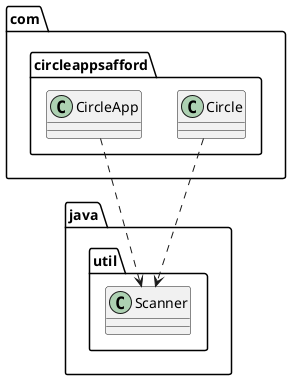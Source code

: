 @startuml
class com.circleappsafford.Circle
class com.circleappsafford.CircleApp
class java.util.Scanner
com.circleappsafford.Circle ..> java.util.Scanner
com.circleappsafford.CircleApp ..> java.util.Scanner
@enduml